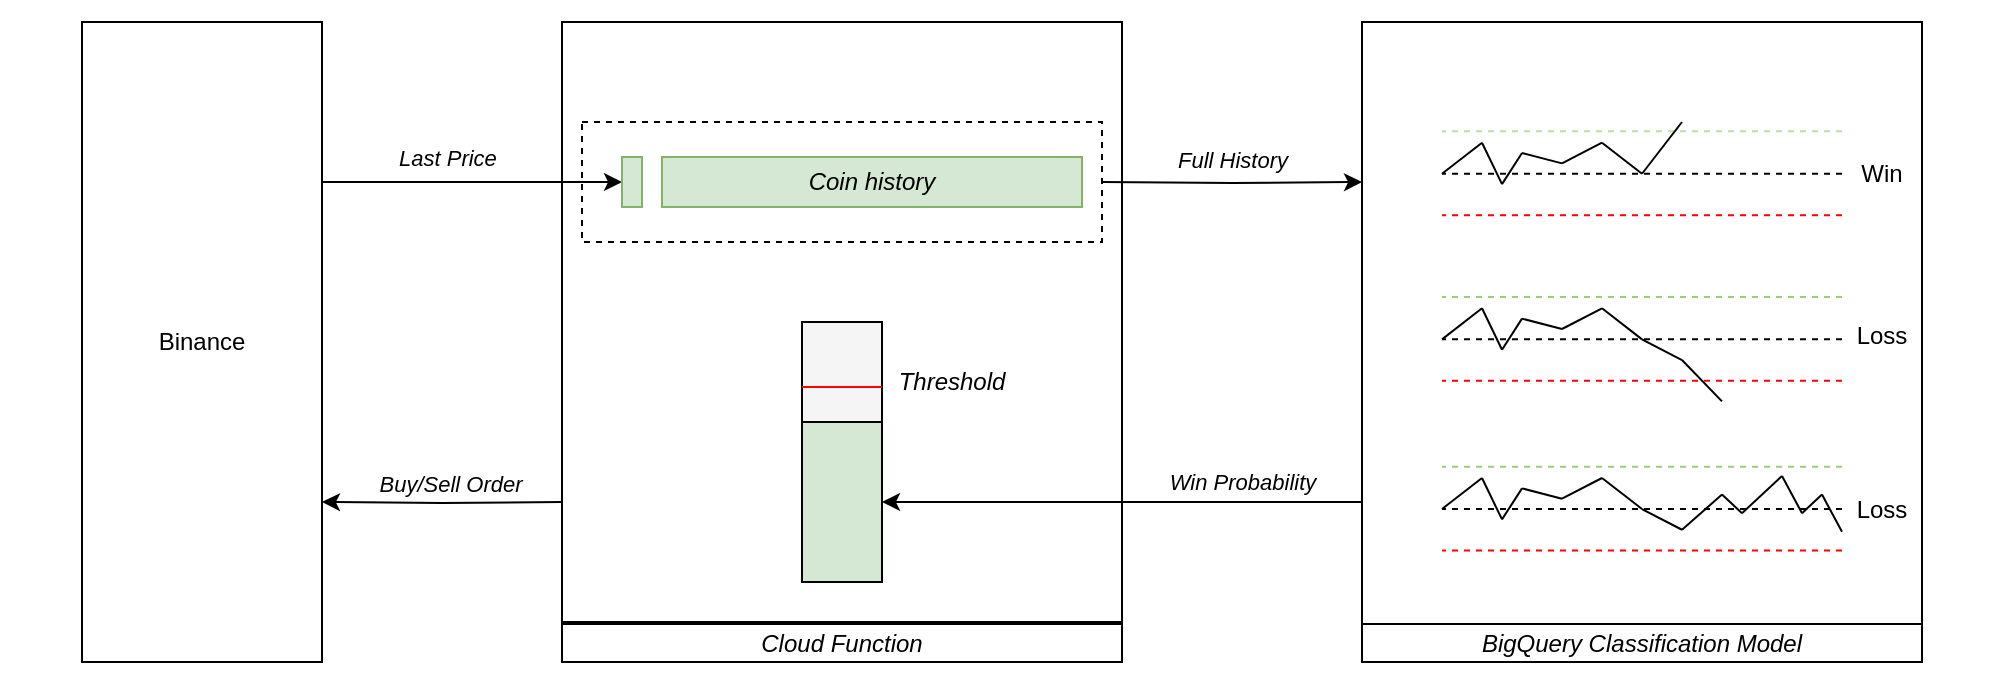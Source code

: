 <mxfile version="16.5.1" type="device"><diagram id="SaZG1Xw0UGYrfvyKFww2" name="Page-1"><mxGraphModel dx="1455" dy="914" grid="1" gridSize="10" guides="1" tooltips="1" connect="1" arrows="1" fold="1" page="1" pageScale="1" pageWidth="1169" pageHeight="1654" math="0" shadow="0"><root><mxCell id="0"/><mxCell id="1" parent="0"/><mxCell id="xotPNbEjvbHnWcKvp-iB-161" value="" style="rounded=0;whiteSpace=wrap;html=1;strokeColor=#FFFFFF;" vertex="1" parent="1"><mxGeometry x="120" y="30" width="1000" height="340" as="geometry"/></mxCell><mxCell id="xotPNbEjvbHnWcKvp-iB-1" value="" style="rounded=0;whiteSpace=wrap;html=1;" vertex="1" parent="1"><mxGeometry x="400" y="40" width="280" height="300" as="geometry"/></mxCell><mxCell id="xotPNbEjvbHnWcKvp-iB-62" value="" style="rounded=0;whiteSpace=wrap;html=1;dashed=1;" vertex="1" parent="1"><mxGeometry x="410" y="90" width="260" height="60" as="geometry"/></mxCell><mxCell id="xotPNbEjvbHnWcKvp-iB-46" style="edgeStyle=orthogonalEdgeStyle;rounded=0;orthogonalLoop=1;jettySize=auto;html=1;exitX=0;exitY=0.75;exitDx=0;exitDy=0;strokeColor=#000000;" edge="1" parent="1" source="xotPNbEjvbHnWcKvp-iB-41" target="xotPNbEjvbHnWcKvp-iB-68"><mxGeometry relative="1" as="geometry"/></mxCell><mxCell id="xotPNbEjvbHnWcKvp-iB-66" value="Win Probability" style="edgeLabel;html=1;align=center;verticalAlign=middle;resizable=0;points=[];fontStyle=2" vertex="1" connectable="0" parent="xotPNbEjvbHnWcKvp-iB-46"><mxGeometry x="0.033" y="-3" relative="1" as="geometry"><mxPoint x="64" y="-7" as="offset"/></mxGeometry></mxCell><mxCell id="xotPNbEjvbHnWcKvp-iB-41" value="" style="rounded=0;whiteSpace=wrap;html=1;" vertex="1" parent="1"><mxGeometry x="800" y="40" width="280" height="320" as="geometry"/></mxCell><mxCell id="xotPNbEjvbHnWcKvp-iB-47" style="edgeStyle=orthogonalEdgeStyle;rounded=0;orthogonalLoop=1;jettySize=auto;html=1;entryX=0;entryY=0.25;entryDx=0;entryDy=0;strokeColor=#000000;" edge="1" parent="1" target="xotPNbEjvbHnWcKvp-iB-41"><mxGeometry relative="1" as="geometry"><mxPoint x="670" y="120" as="sourcePoint"/></mxGeometry></mxCell><mxCell id="xotPNbEjvbHnWcKvp-iB-50" value="&lt;i&gt;BigQuery Classification Model&lt;/i&gt;" style="rounded=0;whiteSpace=wrap;html=1;" vertex="1" parent="1"><mxGeometry x="800" y="341" width="280" height="19" as="geometry"/></mxCell><mxCell id="xotPNbEjvbHnWcKvp-iB-51" value="&lt;i&gt;Cloud Function&lt;/i&gt;" style="rounded=0;whiteSpace=wrap;html=1;" vertex="1" parent="1"><mxGeometry x="400" y="341" width="280" height="19" as="geometry"/></mxCell><mxCell id="xotPNbEjvbHnWcKvp-iB-52" style="edgeStyle=orthogonalEdgeStyle;rounded=0;orthogonalLoop=1;jettySize=auto;html=1;exitX=0;exitY=0.75;exitDx=0;exitDy=0;strokeColor=#000000;entryX=1;entryY=0.75;entryDx=0;entryDy=0;" edge="1" parent="1" target="xotPNbEjvbHnWcKvp-iB-53"><mxGeometry relative="1" as="geometry"><mxPoint x="400" y="280" as="sourcePoint"/><mxPoint x="280" y="280" as="targetPoint"/></mxGeometry></mxCell><mxCell id="xotPNbEjvbHnWcKvp-iB-73" value="&lt;i&gt;Buy/Sell Order&lt;/i&gt;" style="edgeLabel;html=1;align=center;verticalAlign=middle;resizable=0;points=[];" vertex="1" connectable="0" parent="xotPNbEjvbHnWcKvp-iB-52"><mxGeometry x="-0.067" relative="1" as="geometry"><mxPoint y="-10" as="offset"/></mxGeometry></mxCell><mxCell id="xotPNbEjvbHnWcKvp-iB-53" value="Binance" style="rounded=0;whiteSpace=wrap;html=1;" vertex="1" parent="1"><mxGeometry x="160" y="40" width="120" height="320" as="geometry"/></mxCell><mxCell id="xotPNbEjvbHnWcKvp-iB-54" value="" style="endArrow=classic;html=1;rounded=0;strokeColor=#000000;exitX=1;exitY=0.25;exitDx=0;exitDy=0;entryX=0;entryY=0.5;entryDx=0;entryDy=0;" edge="1" parent="1" source="xotPNbEjvbHnWcKvp-iB-53" target="xotPNbEjvbHnWcKvp-iB-57"><mxGeometry width="50" height="50" relative="1" as="geometry"><mxPoint x="430" y="212.5" as="sourcePoint"/><mxPoint x="480" y="162.5" as="targetPoint"/></mxGeometry></mxCell><mxCell id="xotPNbEjvbHnWcKvp-iB-55" value="Last Price&amp;nbsp;" style="edgeLabel;html=1;align=center;verticalAlign=middle;resizable=0;points=[];fontStyle=2" vertex="1" connectable="0" parent="xotPNbEjvbHnWcKvp-iB-54"><mxGeometry x="-0.314" y="4" relative="1" as="geometry"><mxPoint x="12" y="-8" as="offset"/></mxGeometry></mxCell><mxCell id="xotPNbEjvbHnWcKvp-iB-56" value="&lt;i&gt;Coin history&lt;/i&gt;" style="rounded=0;whiteSpace=wrap;html=1;fillColor=#d5e8d4;strokeColor=#82b366;" vertex="1" parent="1"><mxGeometry x="450" y="107.5" width="210" height="25" as="geometry"/></mxCell><mxCell id="xotPNbEjvbHnWcKvp-iB-57" value="" style="rounded=0;whiteSpace=wrap;html=1;fillColor=#d5e8d4;strokeColor=#82b366;" vertex="1" parent="1"><mxGeometry x="430" y="107.5" width="10" height="25" as="geometry"/></mxCell><mxCell id="xotPNbEjvbHnWcKvp-iB-65" value="Full History" style="edgeLabel;html=1;align=center;verticalAlign=middle;resizable=0;points=[];fontStyle=2" vertex="1" connectable="0" parent="1"><mxGeometry x="740" y="107.5" as="geometry"><mxPoint x="-5" y="1" as="offset"/></mxGeometry></mxCell><mxCell id="xotPNbEjvbHnWcKvp-iB-67" value="" style="rounded=0;whiteSpace=wrap;html=1;fillColor=#F5F5F5;fontColor=#333333;strokeColor=#000000;" vertex="1" parent="1"><mxGeometry x="520" y="190" width="40" height="130" as="geometry"/></mxCell><mxCell id="xotPNbEjvbHnWcKvp-iB-68" value="" style="rounded=0;whiteSpace=wrap;html=1;fillColor=#d5e8d4;strokeColor=#000000;" vertex="1" parent="1"><mxGeometry x="520" y="240" width="40" height="80" as="geometry"/></mxCell><mxCell id="xotPNbEjvbHnWcKvp-iB-69" value="" style="endArrow=none;html=1;rounded=0;strokeColor=#FF0000;fillColor=#f8cecc;exitX=0;exitY=0.25;exitDx=0;exitDy=0;entryX=1;entryY=0.25;entryDx=0;entryDy=0;" edge="1" parent="1" source="xotPNbEjvbHnWcKvp-iB-67" target="xotPNbEjvbHnWcKvp-iB-67"><mxGeometry width="50" height="50" relative="1" as="geometry"><mxPoint x="610" y="170" as="sourcePoint"/><mxPoint x="660" y="120" as="targetPoint"/></mxGeometry></mxCell><mxCell id="xotPNbEjvbHnWcKvp-iB-70" value="Threshold" style="text;html=1;strokeColor=none;fillColor=none;align=center;verticalAlign=middle;whiteSpace=wrap;rounded=0;fontStyle=2" vertex="1" parent="1"><mxGeometry x="560" y="200" width="70" height="40" as="geometry"/></mxCell><mxCell id="xotPNbEjvbHnWcKvp-iB-159" value="" style="group" vertex="1" connectable="0" parent="1"><mxGeometry x="840" y="90" width="250" height="214.23" as="geometry"/></mxCell><mxCell id="xotPNbEjvbHnWcKvp-iB-115" value="" style="endArrow=none;html=1;rounded=0;dashed=1;" edge="1" parent="xotPNbEjvbHnWcKvp-iB-159"><mxGeometry width="50" height="50" relative="1" as="geometry"><mxPoint x="200.0" y="25.873" as="sourcePoint"/><mxPoint y="25.873" as="targetPoint"/></mxGeometry></mxCell><mxCell id="xotPNbEjvbHnWcKvp-iB-116" value="" style="endArrow=none;html=1;rounded=0;dashed=1;strokeColor=#FF0000;" edge="1" parent="xotPNbEjvbHnWcKvp-iB-159"><mxGeometry width="50" height="50" relative="1" as="geometry"><mxPoint x="200.0" y="46.572" as="sourcePoint"/><mxPoint y="46.572" as="targetPoint"/></mxGeometry></mxCell><mxCell id="xotPNbEjvbHnWcKvp-iB-117" value="" style="endArrow=none;html=1;rounded=0;dashed=1;fillColor=#d5e8d4;strokeColor=#B9E0A5;" edge="1" parent="xotPNbEjvbHnWcKvp-iB-159"><mxGeometry width="50" height="50" relative="1" as="geometry"><mxPoint x="200.0" y="4.657" as="sourcePoint"/><mxPoint y="4.657" as="targetPoint"/></mxGeometry></mxCell><mxCell id="xotPNbEjvbHnWcKvp-iB-118" value="" style="endArrow=none;html=1;rounded=0;dashed=1;" edge="1" parent="xotPNbEjvbHnWcKvp-iB-159"><mxGeometry width="50" height="50" relative="1" as="geometry"><mxPoint x="200.0" y="108.668" as="sourcePoint"/><mxPoint y="108.668" as="targetPoint"/></mxGeometry></mxCell><mxCell id="xotPNbEjvbHnWcKvp-iB-119" value="" style="endArrow=none;html=1;rounded=0;dashed=1;strokeColor=#FF0000;" edge="1" parent="xotPNbEjvbHnWcKvp-iB-159"><mxGeometry width="50" height="50" relative="1" as="geometry"><mxPoint x="200.0" y="129.367" as="sourcePoint"/><mxPoint y="129.367" as="targetPoint"/></mxGeometry></mxCell><mxCell id="xotPNbEjvbHnWcKvp-iB-120" value="" style="endArrow=none;html=1;rounded=0;dashed=1;strokeColor=#97D077;" edge="1" parent="xotPNbEjvbHnWcKvp-iB-159"><mxGeometry width="50" height="50" relative="1" as="geometry"><mxPoint x="200.0" y="87.452" as="sourcePoint"/><mxPoint y="87.452" as="targetPoint"/></mxGeometry></mxCell><mxCell id="xotPNbEjvbHnWcKvp-iB-121" value="" style="group" vertex="1" connectable="0" parent="xotPNbEjvbHnWcKvp-iB-159"><mxGeometry x="2.274e-13" width="120.0" height="31.048" as="geometry"/></mxCell><mxCell id="xotPNbEjvbHnWcKvp-iB-122" value="" style="endArrow=none;html=1;rounded=0;" edge="1" parent="xotPNbEjvbHnWcKvp-iB-121"><mxGeometry width="50" height="50" relative="1" as="geometry"><mxPoint y="25.873" as="sourcePoint"/><mxPoint x="20.0" y="10.349" as="targetPoint"/></mxGeometry></mxCell><mxCell id="xotPNbEjvbHnWcKvp-iB-123" value="" style="endArrow=none;html=1;rounded=0;" edge="1" parent="xotPNbEjvbHnWcKvp-iB-121"><mxGeometry width="50" height="50" relative="1" as="geometry"><mxPoint x="30.0" y="31.048" as="sourcePoint"/><mxPoint x="20.0" y="10.349" as="targetPoint"/></mxGeometry></mxCell><mxCell id="xotPNbEjvbHnWcKvp-iB-124" value="" style="endArrow=none;html=1;rounded=0;" edge="1" parent="xotPNbEjvbHnWcKvp-iB-121"><mxGeometry width="50" height="50" relative="1" as="geometry"><mxPoint x="30.0" y="31.048" as="sourcePoint"/><mxPoint x="40.0" y="15.524" as="targetPoint"/></mxGeometry></mxCell><mxCell id="xotPNbEjvbHnWcKvp-iB-125" value="" style="endArrow=none;html=1;rounded=0;" edge="1" parent="xotPNbEjvbHnWcKvp-iB-121"><mxGeometry width="50" height="50" relative="1" as="geometry"><mxPoint x="60.0" y="20.699" as="sourcePoint"/><mxPoint x="40.0" y="15.524" as="targetPoint"/></mxGeometry></mxCell><mxCell id="xotPNbEjvbHnWcKvp-iB-126" value="" style="endArrow=none;html=1;rounded=0;" edge="1" parent="xotPNbEjvbHnWcKvp-iB-121"><mxGeometry width="50" height="50" relative="1" as="geometry"><mxPoint x="80.0" y="10.349" as="sourcePoint"/><mxPoint x="60.0" y="20.699" as="targetPoint"/></mxGeometry></mxCell><mxCell id="xotPNbEjvbHnWcKvp-iB-127" value="" style="endArrow=none;html=1;rounded=0;" edge="1" parent="xotPNbEjvbHnWcKvp-iB-121"><mxGeometry width="50" height="50" relative="1" as="geometry"><mxPoint x="80.0" y="10.349" as="sourcePoint"/><mxPoint x="100.0" y="25.873" as="targetPoint"/></mxGeometry></mxCell><mxCell id="xotPNbEjvbHnWcKvp-iB-128" value="" style="endArrow=none;html=1;rounded=0;" edge="1" parent="xotPNbEjvbHnWcKvp-iB-121"><mxGeometry width="50" height="50" relative="1" as="geometry"><mxPoint x="120.0" as="sourcePoint"/><mxPoint x="100.0" y="25.873" as="targetPoint"/></mxGeometry></mxCell><mxCell id="xotPNbEjvbHnWcKvp-iB-129" value="" style="group;rotation=0;" vertex="1" connectable="0" parent="xotPNbEjvbHnWcKvp-iB-159"><mxGeometry x="2.274e-13" y="82.795" width="120.0" height="31.048" as="geometry"/></mxCell><mxCell id="xotPNbEjvbHnWcKvp-iB-130" value="" style="endArrow=none;html=1;rounded=0;" edge="1" parent="xotPNbEjvbHnWcKvp-iB-129"><mxGeometry width="50" height="50" relative="1" as="geometry"><mxPoint y="25.873" as="sourcePoint"/><mxPoint x="20.0" y="10.349" as="targetPoint"/></mxGeometry></mxCell><mxCell id="xotPNbEjvbHnWcKvp-iB-131" value="" style="endArrow=none;html=1;rounded=0;" edge="1" parent="xotPNbEjvbHnWcKvp-iB-129"><mxGeometry width="50" height="50" relative="1" as="geometry"><mxPoint x="30.0" y="31.048" as="sourcePoint"/><mxPoint x="20.0" y="10.349" as="targetPoint"/></mxGeometry></mxCell><mxCell id="xotPNbEjvbHnWcKvp-iB-132" value="" style="endArrow=none;html=1;rounded=0;" edge="1" parent="xotPNbEjvbHnWcKvp-iB-129"><mxGeometry width="50" height="50" relative="1" as="geometry"><mxPoint x="30.0" y="31.048" as="sourcePoint"/><mxPoint x="40.0" y="15.524" as="targetPoint"/></mxGeometry></mxCell><mxCell id="xotPNbEjvbHnWcKvp-iB-133" value="" style="endArrow=none;html=1;rounded=0;" edge="1" parent="xotPNbEjvbHnWcKvp-iB-129"><mxGeometry width="50" height="50" relative="1" as="geometry"><mxPoint x="60.0" y="20.699" as="sourcePoint"/><mxPoint x="40.0" y="15.524" as="targetPoint"/></mxGeometry></mxCell><mxCell id="xotPNbEjvbHnWcKvp-iB-134" value="" style="endArrow=none;html=1;rounded=0;" edge="1" parent="xotPNbEjvbHnWcKvp-iB-129"><mxGeometry width="50" height="50" relative="1" as="geometry"><mxPoint x="80.0" y="10.349" as="sourcePoint"/><mxPoint x="60.0" y="20.699" as="targetPoint"/></mxGeometry></mxCell><mxCell id="xotPNbEjvbHnWcKvp-iB-135" value="" style="endArrow=none;html=1;rounded=0;" edge="1" parent="xotPNbEjvbHnWcKvp-iB-129"><mxGeometry width="50" height="50" relative="1" as="geometry"><mxPoint x="80.0" y="10.349" as="sourcePoint"/><mxPoint x="100.0" y="25.873" as="targetPoint"/></mxGeometry></mxCell><mxCell id="xotPNbEjvbHnWcKvp-iB-136" value="" style="endArrow=none;html=1;rounded=0;" edge="1" parent="xotPNbEjvbHnWcKvp-iB-159"><mxGeometry width="50" height="50" relative="1" as="geometry"><mxPoint x="120.0" y="119.017" as="sourcePoint"/><mxPoint x="100.0" y="108.668" as="targetPoint"/></mxGeometry></mxCell><mxCell id="xotPNbEjvbHnWcKvp-iB-137" value="" style="endArrow=none;html=1;rounded=0;" edge="1" parent="xotPNbEjvbHnWcKvp-iB-159"><mxGeometry width="50" height="50" relative="1" as="geometry"><mxPoint x="140.0" y="139.716" as="sourcePoint"/><mxPoint x="120.0" y="119.017" as="targetPoint"/></mxGeometry></mxCell><mxCell id="xotPNbEjvbHnWcKvp-iB-138" value="" style="endArrow=none;html=1;rounded=0;dashed=1;" edge="1" parent="xotPNbEjvbHnWcKvp-iB-159"><mxGeometry width="50" height="50" relative="1" as="geometry"><mxPoint x="200.0" y="193.531" as="sourcePoint"/><mxPoint y="193.531" as="targetPoint"/></mxGeometry></mxCell><mxCell id="xotPNbEjvbHnWcKvp-iB-139" value="" style="endArrow=none;html=1;rounded=0;dashed=1;strokeColor=#FF0000;" edge="1" parent="xotPNbEjvbHnWcKvp-iB-159"><mxGeometry width="50" height="50" relative="1" as="geometry"><mxPoint x="200.0" y="214.23" as="sourcePoint"/><mxPoint y="214.23" as="targetPoint"/></mxGeometry></mxCell><mxCell id="xotPNbEjvbHnWcKvp-iB-140" value="" style="endArrow=none;html=1;rounded=0;dashed=1;strokeColor=#97D077;" edge="1" parent="xotPNbEjvbHnWcKvp-iB-159"><mxGeometry width="50" height="50" relative="1" as="geometry"><mxPoint x="200.0" y="172.315" as="sourcePoint"/><mxPoint y="172.315" as="targetPoint"/></mxGeometry></mxCell><mxCell id="xotPNbEjvbHnWcKvp-iB-141" value="" style="group;rotation=0;" vertex="1" connectable="0" parent="xotPNbEjvbHnWcKvp-iB-159"><mxGeometry x="2.274e-13" y="167.658" width="120.0" height="31.048" as="geometry"/></mxCell><mxCell id="xotPNbEjvbHnWcKvp-iB-142" value="" style="endArrow=none;html=1;rounded=0;" edge="1" parent="xotPNbEjvbHnWcKvp-iB-141"><mxGeometry width="50" height="50" relative="1" as="geometry"><mxPoint y="25.873" as="sourcePoint"/><mxPoint x="20.0" y="10.349" as="targetPoint"/></mxGeometry></mxCell><mxCell id="xotPNbEjvbHnWcKvp-iB-143" value="" style="endArrow=none;html=1;rounded=0;" edge="1" parent="xotPNbEjvbHnWcKvp-iB-141"><mxGeometry width="50" height="50" relative="1" as="geometry"><mxPoint x="30.0" y="31.048" as="sourcePoint"/><mxPoint x="20.0" y="10.349" as="targetPoint"/></mxGeometry></mxCell><mxCell id="xotPNbEjvbHnWcKvp-iB-144" value="" style="endArrow=none;html=1;rounded=0;" edge="1" parent="xotPNbEjvbHnWcKvp-iB-141"><mxGeometry width="50" height="50" relative="1" as="geometry"><mxPoint x="30.0" y="31.048" as="sourcePoint"/><mxPoint x="40.0" y="15.524" as="targetPoint"/></mxGeometry></mxCell><mxCell id="xotPNbEjvbHnWcKvp-iB-145" value="" style="endArrow=none;html=1;rounded=0;" edge="1" parent="xotPNbEjvbHnWcKvp-iB-141"><mxGeometry width="50" height="50" relative="1" as="geometry"><mxPoint x="60.0" y="20.699" as="sourcePoint"/><mxPoint x="40.0" y="15.524" as="targetPoint"/></mxGeometry></mxCell><mxCell id="xotPNbEjvbHnWcKvp-iB-146" value="" style="endArrow=none;html=1;rounded=0;" edge="1" parent="xotPNbEjvbHnWcKvp-iB-141"><mxGeometry width="50" height="50" relative="1" as="geometry"><mxPoint x="80.0" y="10.349" as="sourcePoint"/><mxPoint x="60.0" y="20.699" as="targetPoint"/></mxGeometry></mxCell><mxCell id="xotPNbEjvbHnWcKvp-iB-147" value="" style="endArrow=none;html=1;rounded=0;" edge="1" parent="xotPNbEjvbHnWcKvp-iB-141"><mxGeometry width="50" height="50" relative="1" as="geometry"><mxPoint x="80.0" y="10.349" as="sourcePoint"/><mxPoint x="100.0" y="25.873" as="targetPoint"/></mxGeometry></mxCell><mxCell id="xotPNbEjvbHnWcKvp-iB-148" value="" style="endArrow=none;html=1;rounded=0;" edge="1" parent="xotPNbEjvbHnWcKvp-iB-159"><mxGeometry width="50" height="50" relative="1" as="geometry"><mxPoint x="120.0" y="203.881" as="sourcePoint"/><mxPoint x="100.0" y="193.531" as="targetPoint"/></mxGeometry></mxCell><mxCell id="xotPNbEjvbHnWcKvp-iB-149" value="" style="endArrow=none;html=1;rounded=0;" edge="1" parent="xotPNbEjvbHnWcKvp-iB-159"><mxGeometry width="50" height="50" relative="1" as="geometry"><mxPoint x="140.0" y="186.288" as="sourcePoint"/><mxPoint x="120.0" y="203.881" as="targetPoint"/></mxGeometry></mxCell><mxCell id="xotPNbEjvbHnWcKvp-iB-150" value="" style="endArrow=none;html=1;rounded=0;" edge="1" parent="xotPNbEjvbHnWcKvp-iB-159"><mxGeometry width="50" height="50" relative="1" as="geometry"><mxPoint x="150.0" y="195.602" as="sourcePoint"/><mxPoint x="140.0" y="186.288" as="targetPoint"/></mxGeometry></mxCell><mxCell id="xotPNbEjvbHnWcKvp-iB-151" value="" style="endArrow=none;html=1;rounded=0;" edge="1" parent="xotPNbEjvbHnWcKvp-iB-159"><mxGeometry width="50" height="50" relative="1" as="geometry"><mxPoint x="170.0" y="176.973" as="sourcePoint"/><mxPoint x="150.0" y="195.602" as="targetPoint"/></mxGeometry></mxCell><mxCell id="xotPNbEjvbHnWcKvp-iB-152" value="" style="endArrow=none;html=1;rounded=0;" edge="1" parent="xotPNbEjvbHnWcKvp-iB-159"><mxGeometry width="50" height="50" relative="1" as="geometry"><mxPoint x="180.0" y="195.602" as="sourcePoint"/><mxPoint x="170.0" y="176.973" as="targetPoint"/></mxGeometry></mxCell><mxCell id="xotPNbEjvbHnWcKvp-iB-153" value="" style="endArrow=none;html=1;rounded=0;" edge="1" parent="xotPNbEjvbHnWcKvp-iB-159"><mxGeometry width="50" height="50" relative="1" as="geometry"><mxPoint x="190.0" y="186.288" as="sourcePoint"/><mxPoint x="180.0" y="195.602" as="targetPoint"/></mxGeometry></mxCell><mxCell id="xotPNbEjvbHnWcKvp-iB-154" value="" style="endArrow=none;html=1;rounded=0;" edge="1" parent="xotPNbEjvbHnWcKvp-iB-159"><mxGeometry width="50" height="50" relative="1" as="geometry"><mxPoint x="200.0" y="204.917" as="sourcePoint"/><mxPoint x="190.0" y="186.288" as="targetPoint"/></mxGeometry></mxCell><mxCell id="xotPNbEjvbHnWcKvp-iB-155" value="Win" style="text;html=1;strokeColor=none;fillColor=none;align=center;verticalAlign=middle;whiteSpace=wrap;rounded=0;" vertex="1" parent="xotPNbEjvbHnWcKvp-iB-159"><mxGeometry x="190.0" y="11.643" width="60.0" height="27.943" as="geometry"/></mxCell><mxCell id="xotPNbEjvbHnWcKvp-iB-156" value="Loss" style="text;html=1;strokeColor=none;fillColor=none;align=center;verticalAlign=middle;whiteSpace=wrap;rounded=0;" vertex="1" parent="xotPNbEjvbHnWcKvp-iB-159"><mxGeometry x="190.0" y="93.144" width="60.0" height="27.943" as="geometry"/></mxCell><mxCell id="xotPNbEjvbHnWcKvp-iB-157" value="Loss" style="text;html=1;strokeColor=none;fillColor=none;align=center;verticalAlign=middle;whiteSpace=wrap;rounded=0;" vertex="1" parent="xotPNbEjvbHnWcKvp-iB-159"><mxGeometry x="190.0" y="179.768" width="60.0" height="27.943" as="geometry"/></mxCell></root></mxGraphModel></diagram></mxfile>